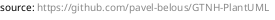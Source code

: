 @startuml
scale 1
'skinparam linetype polyline
'skinparam linetype ortho
left to right direction
' tier style
skinparam rectangle {
    BackgroundColor<<MV>> #82BEDF
    BackgroundColor<<HV>> #ADABBC
    BackgroundColor<<EV>> #D79DE4
    BackgroundColor<<IV>> #625D98
    BackgroundColor<<ZPM>> #979797
}
<style>
    title {
        HorizontalAlignment center
    }
</style>
' line styles for marking input/output
!$fromMainStorageStyle = "#green;line.dotted;text:green"
!$fromMainStorage = %string($fromMainStorageStyle+" : import")
!$backToMainStorageStyle = "#blue;line.dotted;text:blue"
!$backToMainStorage = %string($backToMainStorageStyle+" : export")
!$voidedStyle = "#red;line.dotted;text:red"
!$voided = %string($voidedStyle+" : void")
!$toProcessStyle = "#orange;line.dotted;text:orange"
!$toProcess = %string($voidedStyle+" : process")
left header
<font color=black>source:</font> https://github.com/pavel-belous/GTNH-PlantUML
endheader
@enduml